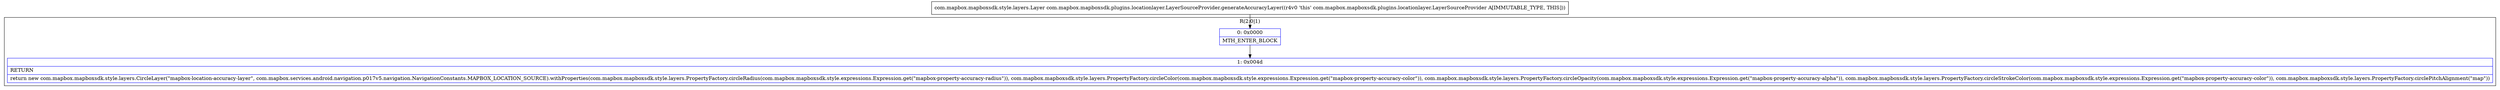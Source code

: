 digraph "CFG forcom.mapbox.mapboxsdk.plugins.locationlayer.LayerSourceProvider.generateAccuracyLayer()Lcom\/mapbox\/mapboxsdk\/style\/layers\/Layer;" {
subgraph cluster_Region_314828693 {
label = "R(2:0|1)";
node [shape=record,color=blue];
Node_0 [shape=record,label="{0\:\ 0x0000|MTH_ENTER_BLOCK\l}"];
Node_1 [shape=record,label="{1\:\ 0x004d|RETURN\l|return new com.mapbox.mapboxsdk.style.layers.CircleLayer(\"mapbox\-location\-accuracy\-layer\", com.mapbox.services.android.navigation.p017v5.navigation.NavigationConstants.MAPBOX_LOCATION_SOURCE).withProperties(com.mapbox.mapboxsdk.style.layers.PropertyFactory.circleRadius(com.mapbox.mapboxsdk.style.expressions.Expression.get(\"mapbox\-property\-accuracy\-radius\")), com.mapbox.mapboxsdk.style.layers.PropertyFactory.circleColor(com.mapbox.mapboxsdk.style.expressions.Expression.get(\"mapbox\-property\-accuracy\-color\")), com.mapbox.mapboxsdk.style.layers.PropertyFactory.circleOpacity(com.mapbox.mapboxsdk.style.expressions.Expression.get(\"mapbox\-property\-accuracy\-alpha\")), com.mapbox.mapboxsdk.style.layers.PropertyFactory.circleStrokeColor(com.mapbox.mapboxsdk.style.expressions.Expression.get(\"mapbox\-property\-accuracy\-color\")), com.mapbox.mapboxsdk.style.layers.PropertyFactory.circlePitchAlignment(\"map\"))\l}"];
}
MethodNode[shape=record,label="{com.mapbox.mapboxsdk.style.layers.Layer com.mapbox.mapboxsdk.plugins.locationlayer.LayerSourceProvider.generateAccuracyLayer((r4v0 'this' com.mapbox.mapboxsdk.plugins.locationlayer.LayerSourceProvider A[IMMUTABLE_TYPE, THIS])) }"];
MethodNode -> Node_0;
Node_0 -> Node_1;
}

